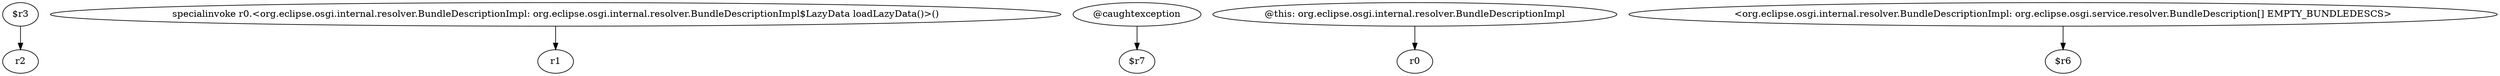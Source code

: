 digraph g {
0[label="$r3"]
1[label="r2"]
0->1[label=""]
2[label="specialinvoke r0.<org.eclipse.osgi.internal.resolver.BundleDescriptionImpl: org.eclipse.osgi.internal.resolver.BundleDescriptionImpl$LazyData loadLazyData()>()"]
3[label="r1"]
2->3[label=""]
4[label="@caughtexception"]
5[label="$r7"]
4->5[label=""]
6[label="@this: org.eclipse.osgi.internal.resolver.BundleDescriptionImpl"]
7[label="r0"]
6->7[label=""]
8[label="<org.eclipse.osgi.internal.resolver.BundleDescriptionImpl: org.eclipse.osgi.service.resolver.BundleDescription[] EMPTY_BUNDLEDESCS>"]
9[label="$r6"]
8->9[label=""]
}